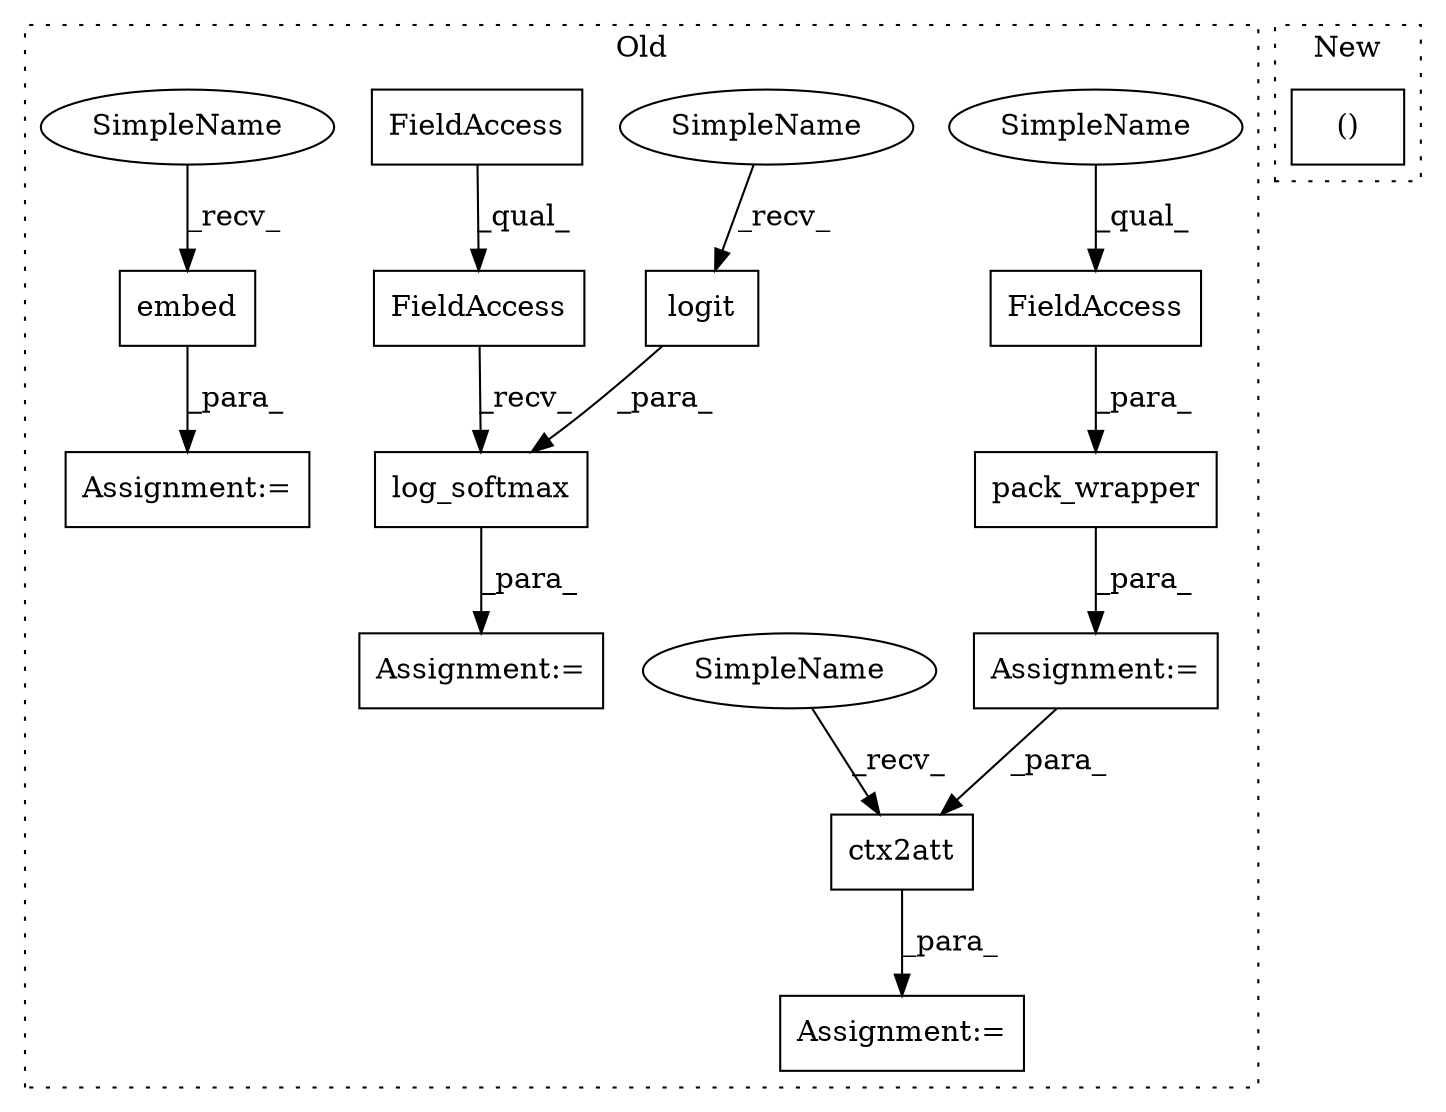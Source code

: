 digraph G {
subgraph cluster0 {
1 [label="embed" a="32" s="5173,5181" l="6,1" shape="box"];
3 [label="Assignment:=" a="7" s="5167" l="1" shape="box"];
4 [label="ctx2att" a="32" s="4171,4188" l="8,1" shape="box"];
5 [label="FieldAccess" a="22" s="4113" l="14" shape="box"];
6 [label="pack_wrapper" a="32" s="4100,4147" l="13,1" shape="box"];
7 [label="logit" a="32" s="5335,5347" l="6,1" shape="box"];
8 [label="log_softmax" a="32" s="5318,5348" l="12,1" shape="box"];
9 [label="FieldAccess" a="22" s="5298" l="19" shape="box"];
10 [label="FieldAccess" a="22" s="5298" l="8" shape="box"];
11 [label="Assignment:=" a="7" s="5297" l="1" shape="box"];
12 [label="Assignment:=" a="7" s="4099" l="1" shape="box"];
13 [label="Assignment:=" a="7" s="4165" l="1" shape="box"];
14 [label="SimpleName" a="42" s="4113" l="4" shape="ellipse"];
15 [label="SimpleName" a="42" s="4166" l="4" shape="ellipse"];
16 [label="SimpleName" a="42" s="5168" l="4" shape="ellipse"];
17 [label="SimpleName" a="42" s="5330" l="4" shape="ellipse"];
label = "Old";
style="dotted";
}
subgraph cluster1 {
2 [label="()" a="106" s="4412" l="54" shape="box"];
label = "New";
style="dotted";
}
1 -> 3 [label="_para_"];
4 -> 13 [label="_para_"];
5 -> 6 [label="_para_"];
6 -> 12 [label="_para_"];
7 -> 8 [label="_para_"];
8 -> 11 [label="_para_"];
9 -> 8 [label="_recv_"];
10 -> 9 [label="_qual_"];
12 -> 4 [label="_para_"];
14 -> 5 [label="_qual_"];
15 -> 4 [label="_recv_"];
16 -> 1 [label="_recv_"];
17 -> 7 [label="_recv_"];
}